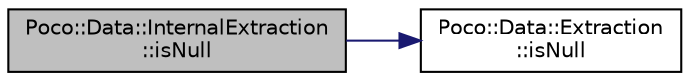 digraph "Poco::Data::InternalExtraction::isNull"
{
 // LATEX_PDF_SIZE
  edge [fontname="Helvetica",fontsize="10",labelfontname="Helvetica",labelfontsize="10"];
  node [fontname="Helvetica",fontsize="10",shape=record];
  rankdir="LR";
  Node1 [label="Poco::Data::InternalExtraction\l::isNull",height=0.2,width=0.4,color="black", fillcolor="grey75", style="filled", fontcolor="black",tooltip="Gets the limit."];
  Node1 -> Node2 [color="midnightblue",fontsize="10",style="solid"];
  Node2 [label="Poco::Data::Extraction\l::isNull",height=0.2,width=0.4,color="black", fillcolor="white", style="filled",URL="$classPoco_1_1Data_1_1Extraction.html#acae87725229a6996da073d5ad8002e2c",tooltip="Gets the limit."];
}
